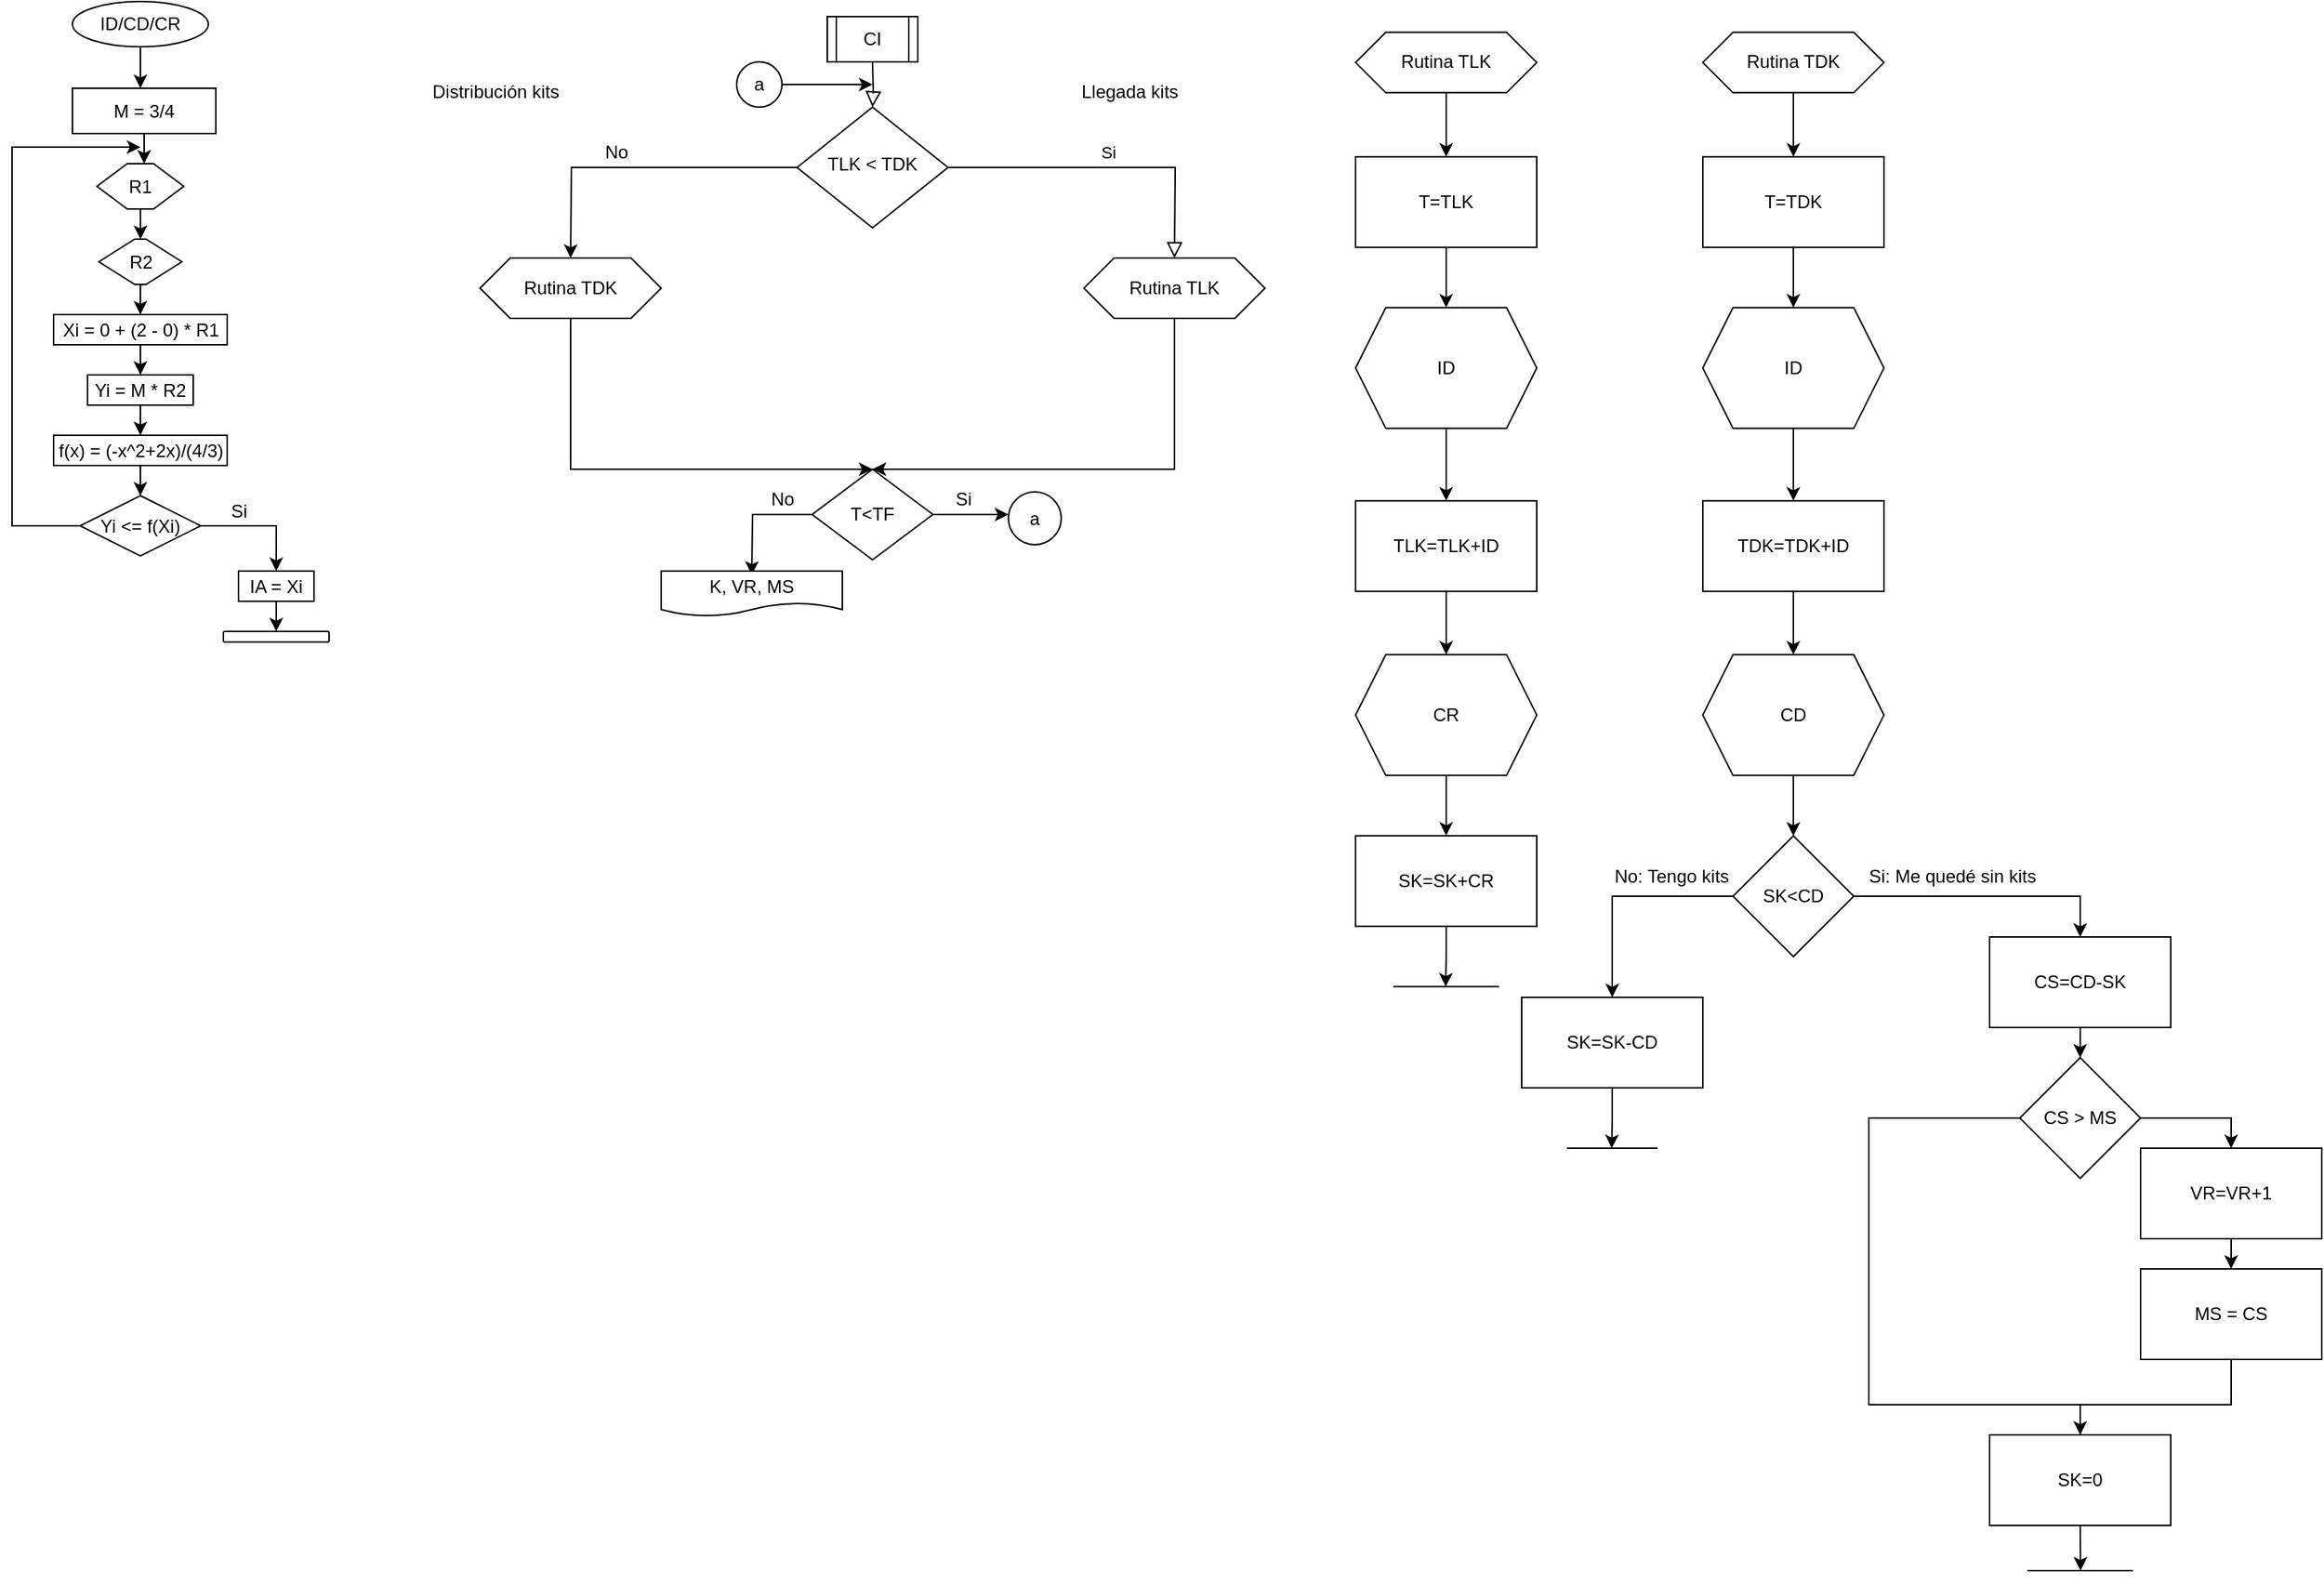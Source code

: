 <mxfile version="15.5.8" type="google"><diagram id="C5RBs43oDa-KdzZeNtuy" name="Page-1"><mxGraphModel dx="1848" dy="551" grid="1" gridSize="10" guides="1" tooltips="1" connect="1" arrows="1" fold="1" page="1" pageScale="1" pageWidth="827" pageHeight="1169" math="0" shadow="0"><root><mxCell id="WIyWlLk6GJQsqaUBKTNV-0"/><mxCell id="WIyWlLk6GJQsqaUBKTNV-1" parent="WIyWlLk6GJQsqaUBKTNV-0"/><mxCell id="tZCatGsbBEVFLlsDOxon-0" style="edgeStyle=orthogonalEdgeStyle;rounded=0;orthogonalLoop=1;jettySize=auto;html=1;" edge="1" parent="WIyWlLk6GJQsqaUBKTNV-1" source="tZCatGsbBEVFLlsDOxon-1"><mxGeometry relative="1" as="geometry"><mxPoint x="-645.0" y="177.5" as="targetPoint"/></mxGeometry></mxCell><mxCell id="tZCatGsbBEVFLlsDOxon-1" value="ID/CD/CR" style="ellipse;whiteSpace=wrap;html=1;" vertex="1" parent="WIyWlLk6GJQsqaUBKTNV-1"><mxGeometry x="-690" y="120" width="90" height="30" as="geometry"/></mxCell><mxCell id="tZCatGsbBEVFLlsDOxon-2" style="edgeStyle=orthogonalEdgeStyle;rounded=0;orthogonalLoop=1;jettySize=auto;html=1;entryX=0.558;entryY=-0.013;entryDx=0;entryDy=0;entryPerimeter=0;" edge="1" parent="WIyWlLk6GJQsqaUBKTNV-1" source="tZCatGsbBEVFLlsDOxon-3" target="tZCatGsbBEVFLlsDOxon-5"><mxGeometry relative="1" as="geometry"/></mxCell><mxCell id="tZCatGsbBEVFLlsDOxon-3" value="M = 3/4" style="whiteSpace=wrap;html=1;" vertex="1" parent="WIyWlLk6GJQsqaUBKTNV-1"><mxGeometry x="-690" y="177.5" width="95" height="30" as="geometry"/></mxCell><mxCell id="tZCatGsbBEVFLlsDOxon-4" style="edgeStyle=orthogonalEdgeStyle;rounded=0;orthogonalLoop=1;jettySize=auto;html=1;" edge="1" parent="WIyWlLk6GJQsqaUBKTNV-1" source="tZCatGsbBEVFLlsDOxon-5"><mxGeometry relative="1" as="geometry"><mxPoint x="-645.0" y="277.5" as="targetPoint"/></mxGeometry></mxCell><mxCell id="tZCatGsbBEVFLlsDOxon-5" value="R1" style="shape=hexagon;perimeter=hexagonPerimeter2;whiteSpace=wrap;html=1;fixedSize=1;" vertex="1" parent="WIyWlLk6GJQsqaUBKTNV-1"><mxGeometry x="-673.75" y="227.5" width="57.5" height="30" as="geometry"/></mxCell><mxCell id="tZCatGsbBEVFLlsDOxon-6" style="edgeStyle=orthogonalEdgeStyle;rounded=0;orthogonalLoop=1;jettySize=auto;html=1;" edge="1" parent="WIyWlLk6GJQsqaUBKTNV-1" source="tZCatGsbBEVFLlsDOxon-7"><mxGeometry relative="1" as="geometry"><mxPoint x="-645.0" y="327.5" as="targetPoint"/></mxGeometry></mxCell><mxCell id="tZCatGsbBEVFLlsDOxon-7" value="R2" style="shape=hexagon;perimeter=hexagonPerimeter2;whiteSpace=wrap;html=1;fixedSize=1;size=23.75;" vertex="1" parent="WIyWlLk6GJQsqaUBKTNV-1"><mxGeometry x="-672.5" y="277.5" width="55" height="30" as="geometry"/></mxCell><mxCell id="tZCatGsbBEVFLlsDOxon-8" style="edgeStyle=orthogonalEdgeStyle;rounded=0;orthogonalLoop=1;jettySize=auto;html=1;" edge="1" parent="WIyWlLk6GJQsqaUBKTNV-1" source="tZCatGsbBEVFLlsDOxon-9"><mxGeometry relative="1" as="geometry"><mxPoint x="-645.0" y="367.5" as="targetPoint"/></mxGeometry></mxCell><mxCell id="tZCatGsbBEVFLlsDOxon-9" value="Xi = 0 + (2 - 0) * R1" style="whiteSpace=wrap;html=1;" vertex="1" parent="WIyWlLk6GJQsqaUBKTNV-1"><mxGeometry x="-702.5" y="327.5" width="115" height="20" as="geometry"/></mxCell><mxCell id="tZCatGsbBEVFLlsDOxon-10" style="edgeStyle=orthogonalEdgeStyle;rounded=0;orthogonalLoop=1;jettySize=auto;html=1;" edge="1" parent="WIyWlLk6GJQsqaUBKTNV-1" source="tZCatGsbBEVFLlsDOxon-11"><mxGeometry relative="1" as="geometry"><mxPoint x="-645.0" y="407.5" as="targetPoint"/></mxGeometry></mxCell><mxCell id="tZCatGsbBEVFLlsDOxon-11" value="Yi = M * R2" style="whiteSpace=wrap;html=1;" vertex="1" parent="WIyWlLk6GJQsqaUBKTNV-1"><mxGeometry x="-680" y="367.5" width="70" height="20" as="geometry"/></mxCell><mxCell id="tZCatGsbBEVFLlsDOxon-12" style="edgeStyle=orthogonalEdgeStyle;rounded=0;orthogonalLoop=1;jettySize=auto;html=1;" edge="1" parent="WIyWlLk6GJQsqaUBKTNV-1" source="tZCatGsbBEVFLlsDOxon-13"><mxGeometry relative="1" as="geometry"><mxPoint x="-645.0" y="447.5" as="targetPoint"/></mxGeometry></mxCell><mxCell id="tZCatGsbBEVFLlsDOxon-13" value="f(x) = (-x^2+2x)/(4/3)" style="whiteSpace=wrap;html=1;" vertex="1" parent="WIyWlLk6GJQsqaUBKTNV-1"><mxGeometry x="-702.5" y="407.5" width="115" height="20" as="geometry"/></mxCell><mxCell id="tZCatGsbBEVFLlsDOxon-14" style="edgeStyle=orthogonalEdgeStyle;rounded=0;orthogonalLoop=1;jettySize=auto;html=1;entryX=0.5;entryY=0;entryDx=0;entryDy=0;" edge="1" parent="WIyWlLk6GJQsqaUBKTNV-1" source="tZCatGsbBEVFLlsDOxon-16" target="tZCatGsbBEVFLlsDOxon-19"><mxGeometry relative="1" as="geometry"><mxPoint x="-550" y="497.5" as="targetPoint"/></mxGeometry></mxCell><mxCell id="tZCatGsbBEVFLlsDOxon-15" style="edgeStyle=orthogonalEdgeStyle;rounded=0;orthogonalLoop=1;jettySize=auto;html=1;" edge="1" parent="WIyWlLk6GJQsqaUBKTNV-1" source="tZCatGsbBEVFLlsDOxon-16"><mxGeometry relative="1" as="geometry"><mxPoint x="-645.0" y="216.5" as="targetPoint"/><Array as="points"><mxPoint x="-730" y="467.5"/><mxPoint x="-730" y="216.5"/></Array></mxGeometry></mxCell><mxCell id="tZCatGsbBEVFLlsDOxon-16" value="Yi &amp;lt;= f(Xi)" style="rhombus;whiteSpace=wrap;html=1;" vertex="1" parent="WIyWlLk6GJQsqaUBKTNV-1"><mxGeometry x="-685" y="447.5" width="80" height="40" as="geometry"/></mxCell><mxCell id="tZCatGsbBEVFLlsDOxon-17" value="Si" style="text;html=1;align=center;verticalAlign=middle;resizable=0;points=[];autosize=1;strokeColor=none;" vertex="1" parent="WIyWlLk6GJQsqaUBKTNV-1"><mxGeometry x="-595" y="447.5" width="30" height="20" as="geometry"/></mxCell><mxCell id="tZCatGsbBEVFLlsDOxon-18" style="edgeStyle=orthogonalEdgeStyle;rounded=0;orthogonalLoop=1;jettySize=auto;html=1;" edge="1" parent="WIyWlLk6GJQsqaUBKTNV-1" source="tZCatGsbBEVFLlsDOxon-19"><mxGeometry relative="1" as="geometry"><mxPoint x="-555.0" y="537.5" as="targetPoint"/></mxGeometry></mxCell><mxCell id="tZCatGsbBEVFLlsDOxon-19" value="IA = Xi" style="whiteSpace=wrap;html=1;" vertex="1" parent="WIyWlLk6GJQsqaUBKTNV-1"><mxGeometry x="-580" y="497.5" width="50" height="20" as="geometry"/></mxCell><mxCell id="tZCatGsbBEVFLlsDOxon-20" value="" style="rounded=1;whiteSpace=wrap;html=1;" vertex="1" parent="WIyWlLk6GJQsqaUBKTNV-1"><mxGeometry x="-590" y="537.5" width="70" height="7" as="geometry"/></mxCell><mxCell id="tZCatGsbBEVFLlsDOxon-21" value="" style="rounded=0;html=1;jettySize=auto;orthogonalLoop=1;fontSize=11;endArrow=block;endFill=0;endSize=8;strokeWidth=1;shadow=0;labelBackgroundColor=none;edgeStyle=orthogonalEdgeStyle;" edge="1" parent="WIyWlLk6GJQsqaUBKTNV-1" target="tZCatGsbBEVFLlsDOxon-24"><mxGeometry relative="1" as="geometry"><mxPoint x="-160.0" y="160" as="sourcePoint"/></mxGeometry></mxCell><mxCell id="tZCatGsbBEVFLlsDOxon-22" value="Si" style="edgeStyle=orthogonalEdgeStyle;rounded=0;html=1;jettySize=auto;orthogonalLoop=1;fontSize=11;endArrow=block;endFill=0;endSize=8;strokeWidth=1;shadow=0;labelBackgroundColor=none;" edge="1" parent="WIyWlLk6GJQsqaUBKTNV-1" source="tZCatGsbBEVFLlsDOxon-24"><mxGeometry y="10" relative="1" as="geometry"><mxPoint as="offset"/><mxPoint x="40.0" y="290" as="targetPoint"/></mxGeometry></mxCell><mxCell id="tZCatGsbBEVFLlsDOxon-23" style="edgeStyle=orthogonalEdgeStyle;rounded=0;orthogonalLoop=1;jettySize=auto;html=1;entryX=0.5;entryY=0;entryDx=0;entryDy=0;" edge="1" parent="WIyWlLk6GJQsqaUBKTNV-1" source="tZCatGsbBEVFLlsDOxon-24"><mxGeometry relative="1" as="geometry"><mxPoint x="-360.0" y="290" as="targetPoint"/></mxGeometry></mxCell><mxCell id="tZCatGsbBEVFLlsDOxon-24" value="TLK &amp;lt; TDK" style="rhombus;whiteSpace=wrap;html=1;shadow=0;fontFamily=Helvetica;fontSize=12;align=center;strokeWidth=1;spacing=6;spacingTop=-4;" vertex="1" parent="WIyWlLk6GJQsqaUBKTNV-1"><mxGeometry x="-210" y="190" width="100" height="80" as="geometry"/></mxCell><mxCell id="tZCatGsbBEVFLlsDOxon-25" style="edgeStyle=orthogonalEdgeStyle;rounded=0;orthogonalLoop=1;jettySize=auto;html=1;entryX=0.5;entryY=0;entryDx=0;entryDy=0;" edge="1" parent="WIyWlLk6GJQsqaUBKTNV-1" target="tZCatGsbBEVFLlsDOxon-30"><mxGeometry relative="1" as="geometry"><mxPoint x="-110" y="430" as="targetPoint"/><mxPoint x="40.0" y="330" as="sourcePoint"/><Array as="points"><mxPoint x="40" y="430"/></Array></mxGeometry></mxCell><mxCell id="tZCatGsbBEVFLlsDOxon-26" value="No" style="text;html=1;align=center;verticalAlign=middle;resizable=0;points=[];autosize=1;strokeColor=none;" vertex="1" parent="WIyWlLk6GJQsqaUBKTNV-1"><mxGeometry x="-345" y="210" width="30" height="20" as="geometry"/></mxCell><mxCell id="tZCatGsbBEVFLlsDOxon-27" style="edgeStyle=orthogonalEdgeStyle;rounded=0;orthogonalLoop=1;jettySize=auto;html=1;entryX=0.5;entryY=0;entryDx=0;entryDy=0;" edge="1" parent="WIyWlLk6GJQsqaUBKTNV-1" target="tZCatGsbBEVFLlsDOxon-30"><mxGeometry relative="1" as="geometry"><mxPoint x="-250" y="430" as="targetPoint"/><mxPoint x="-360.0" y="330" as="sourcePoint"/><Array as="points"><mxPoint x="-360" y="430"/><mxPoint x="-160" y="430"/></Array></mxGeometry></mxCell><mxCell id="tZCatGsbBEVFLlsDOxon-28" style="edgeStyle=orthogonalEdgeStyle;rounded=0;orthogonalLoop=1;jettySize=auto;html=1;" edge="1" parent="WIyWlLk6GJQsqaUBKTNV-1" source="tZCatGsbBEVFLlsDOxon-30"><mxGeometry relative="1" as="geometry"><mxPoint x="-70.0" y="460" as="targetPoint"/></mxGeometry></mxCell><mxCell id="tZCatGsbBEVFLlsDOxon-29" style="edgeStyle=orthogonalEdgeStyle;rounded=0;orthogonalLoop=1;jettySize=auto;html=1;" edge="1" parent="WIyWlLk6GJQsqaUBKTNV-1" source="tZCatGsbBEVFLlsDOxon-30"><mxGeometry relative="1" as="geometry"><mxPoint x="-240.0" y="500" as="targetPoint"/></mxGeometry></mxCell><mxCell id="tZCatGsbBEVFLlsDOxon-30" value="T&amp;lt;TF" style="rhombus;whiteSpace=wrap;html=1;" vertex="1" parent="WIyWlLk6GJQsqaUBKTNV-1"><mxGeometry x="-200" y="430" width="80" height="60" as="geometry"/></mxCell><mxCell id="tZCatGsbBEVFLlsDOxon-31" value="Si" style="text;html=1;align=center;verticalAlign=middle;resizable=0;points=[];autosize=1;strokeColor=none;" vertex="1" parent="WIyWlLk6GJQsqaUBKTNV-1"><mxGeometry x="-115" y="440" width="30" height="20" as="geometry"/></mxCell><mxCell id="tZCatGsbBEVFLlsDOxon-32" value="a" style="ellipse;whiteSpace=wrap;html=1;aspect=fixed;" vertex="1" parent="WIyWlLk6GJQsqaUBKTNV-1"><mxGeometry x="-70" y="445" width="35" height="35" as="geometry"/></mxCell><mxCell id="tZCatGsbBEVFLlsDOxon-33" style="edgeStyle=orthogonalEdgeStyle;rounded=0;orthogonalLoop=1;jettySize=auto;html=1;" edge="1" parent="WIyWlLk6GJQsqaUBKTNV-1" source="tZCatGsbBEVFLlsDOxon-34"><mxGeometry relative="1" as="geometry"><mxPoint x="-160.0" y="175" as="targetPoint"/></mxGeometry></mxCell><mxCell id="tZCatGsbBEVFLlsDOxon-34" value="a" style="ellipse;whiteSpace=wrap;html=1;aspect=fixed;" vertex="1" parent="WIyWlLk6GJQsqaUBKTNV-1"><mxGeometry x="-250" y="160" width="30" height="30" as="geometry"/></mxCell><mxCell id="tZCatGsbBEVFLlsDOxon-37" value="K, VR, MS" style="shape=document;whiteSpace=wrap;html=1;boundedLbl=1;" vertex="1" parent="WIyWlLk6GJQsqaUBKTNV-1"><mxGeometry x="-300" y="497.5" width="120" height="30" as="geometry"/></mxCell><mxCell id="tZCatGsbBEVFLlsDOxon-38" value="Rutina TDK" style="shape=hexagon;perimeter=hexagonPerimeter2;whiteSpace=wrap;html=1;fixedSize=1;" vertex="1" parent="WIyWlLk6GJQsqaUBKTNV-1"><mxGeometry x="-420" y="290" width="120" height="40" as="geometry"/></mxCell><mxCell id="tZCatGsbBEVFLlsDOxon-39" value="Rutina TLK" style="shape=hexagon;perimeter=hexagonPerimeter2;whiteSpace=wrap;html=1;fixedSize=1;" vertex="1" parent="WIyWlLk6GJQsqaUBKTNV-1"><mxGeometry x="-20" y="290" width="120" height="40" as="geometry"/></mxCell><mxCell id="tZCatGsbBEVFLlsDOxon-40" value="CI" style="shape=process;whiteSpace=wrap;html=1;backgroundOutline=1;" vertex="1" parent="WIyWlLk6GJQsqaUBKTNV-1"><mxGeometry x="-190" y="130" width="60" height="30" as="geometry"/></mxCell><mxCell id="tZCatGsbBEVFLlsDOxon-41" value="No" style="text;html=1;align=center;verticalAlign=middle;resizable=0;points=[];autosize=1;strokeColor=none;" vertex="1" parent="WIyWlLk6GJQsqaUBKTNV-1"><mxGeometry x="-235" y="440" width="30" height="20" as="geometry"/></mxCell><mxCell id="tZCatGsbBEVFLlsDOxon-42" value="Llegada kits" style="text;html=1;align=center;verticalAlign=middle;resizable=0;points=[];autosize=1;strokeColor=none;fillColor=none;" vertex="1" parent="WIyWlLk6GJQsqaUBKTNV-1"><mxGeometry x="-30" y="170" width="80" height="20" as="geometry"/></mxCell><mxCell id="tZCatGsbBEVFLlsDOxon-43" value="Distribución kits" style="text;html=1;align=center;verticalAlign=middle;resizable=0;points=[];autosize=1;strokeColor=none;fillColor=none;" vertex="1" parent="WIyWlLk6GJQsqaUBKTNV-1"><mxGeometry x="-460" y="170" width="100" height="20" as="geometry"/></mxCell><mxCell id="tZCatGsbBEVFLlsDOxon-46" style="edgeStyle=orthogonalEdgeStyle;rounded=0;orthogonalLoop=1;jettySize=auto;html=1;exitX=0.5;exitY=1;exitDx=0;exitDy=0;" edge="1" parent="WIyWlLk6GJQsqaUBKTNV-1" source="tZCatGsbBEVFLlsDOxon-44" target="tZCatGsbBEVFLlsDOxon-45"><mxGeometry relative="1" as="geometry"/></mxCell><mxCell id="tZCatGsbBEVFLlsDOxon-44" value="Rutina TLK" style="shape=hexagon;perimeter=hexagonPerimeter2;whiteSpace=wrap;html=1;fixedSize=1;" vertex="1" parent="WIyWlLk6GJQsqaUBKTNV-1"><mxGeometry x="160" y="140.42" width="120" height="40" as="geometry"/></mxCell><mxCell id="tZCatGsbBEVFLlsDOxon-48" style="edgeStyle=orthogonalEdgeStyle;rounded=0;orthogonalLoop=1;jettySize=auto;html=1;exitX=0.5;exitY=1;exitDx=0;exitDy=0;entryX=0.5;entryY=0;entryDx=0;entryDy=0;" edge="1" parent="WIyWlLk6GJQsqaUBKTNV-1" source="tZCatGsbBEVFLlsDOxon-45" target="tZCatGsbBEVFLlsDOxon-47"><mxGeometry relative="1" as="geometry"/></mxCell><mxCell id="tZCatGsbBEVFLlsDOxon-45" value="T=TLK" style="rounded=0;whiteSpace=wrap;html=1;" vertex="1" parent="WIyWlLk6GJQsqaUBKTNV-1"><mxGeometry x="160" y="222.92" width="120" height="60" as="geometry"/></mxCell><mxCell id="tZCatGsbBEVFLlsDOxon-50" style="edgeStyle=orthogonalEdgeStyle;rounded=0;orthogonalLoop=1;jettySize=auto;html=1;exitX=0.5;exitY=1;exitDx=0;exitDy=0;entryX=0.5;entryY=0;entryDx=0;entryDy=0;" edge="1" parent="WIyWlLk6GJQsqaUBKTNV-1" source="tZCatGsbBEVFLlsDOxon-47" target="tZCatGsbBEVFLlsDOxon-49"><mxGeometry relative="1" as="geometry"/></mxCell><mxCell id="tZCatGsbBEVFLlsDOxon-47" value="ID" style="shape=hexagon;perimeter=hexagonPerimeter2;whiteSpace=wrap;html=1;fixedSize=1;" vertex="1" parent="WIyWlLk6GJQsqaUBKTNV-1"><mxGeometry x="160" y="322.92" width="120" height="80" as="geometry"/></mxCell><mxCell id="tZCatGsbBEVFLlsDOxon-52" style="edgeStyle=orthogonalEdgeStyle;rounded=0;orthogonalLoop=1;jettySize=auto;html=1;exitX=0.5;exitY=1;exitDx=0;exitDy=0;entryX=0.5;entryY=0;entryDx=0;entryDy=0;" edge="1" parent="WIyWlLk6GJQsqaUBKTNV-1" source="tZCatGsbBEVFLlsDOxon-49" target="tZCatGsbBEVFLlsDOxon-51"><mxGeometry relative="1" as="geometry"/></mxCell><mxCell id="tZCatGsbBEVFLlsDOxon-49" value="TLK=TLK+ID" style="rounded=0;whiteSpace=wrap;html=1;" vertex="1" parent="WIyWlLk6GJQsqaUBKTNV-1"><mxGeometry x="160" y="450.92" width="120" height="60" as="geometry"/></mxCell><mxCell id="tZCatGsbBEVFLlsDOxon-54" style="edgeStyle=orthogonalEdgeStyle;rounded=0;orthogonalLoop=1;jettySize=auto;html=1;exitX=0.5;exitY=1;exitDx=0;exitDy=0;entryX=0.5;entryY=0;entryDx=0;entryDy=0;" edge="1" parent="WIyWlLk6GJQsqaUBKTNV-1" source="tZCatGsbBEVFLlsDOxon-51" target="tZCatGsbBEVFLlsDOxon-53"><mxGeometry relative="1" as="geometry"/></mxCell><mxCell id="tZCatGsbBEVFLlsDOxon-51" value="CR" style="shape=hexagon;perimeter=hexagonPerimeter2;whiteSpace=wrap;html=1;fixedSize=1;" vertex="1" parent="WIyWlLk6GJQsqaUBKTNV-1"><mxGeometry x="160" y="552.92" width="120" height="80" as="geometry"/></mxCell><mxCell id="tZCatGsbBEVFLlsDOxon-56" style="edgeStyle=orthogonalEdgeStyle;rounded=0;orthogonalLoop=1;jettySize=auto;html=1;exitX=0.5;exitY=1;exitDx=0;exitDy=0;" edge="1" parent="WIyWlLk6GJQsqaUBKTNV-1" source="tZCatGsbBEVFLlsDOxon-53"><mxGeometry relative="1" as="geometry"><mxPoint x="219.647" y="772.92" as="targetPoint"/></mxGeometry></mxCell><mxCell id="tZCatGsbBEVFLlsDOxon-53" value="SK=SK+CR" style="rounded=0;whiteSpace=wrap;html=1;" vertex="1" parent="WIyWlLk6GJQsqaUBKTNV-1"><mxGeometry x="160" y="672.92" width="120" height="60" as="geometry"/></mxCell><mxCell id="tZCatGsbBEVFLlsDOxon-55" value="" style="endArrow=none;html=1;rounded=0;" edge="1" parent="WIyWlLk6GJQsqaUBKTNV-1"><mxGeometry width="50" height="50" relative="1" as="geometry"><mxPoint x="185" y="772.92" as="sourcePoint"/><mxPoint x="255" y="772.92" as="targetPoint"/></mxGeometry></mxCell><mxCell id="tZCatGsbBEVFLlsDOxon-60" style="edgeStyle=orthogonalEdgeStyle;rounded=0;orthogonalLoop=1;jettySize=auto;html=1;exitX=0.5;exitY=1;exitDx=0;exitDy=0;entryX=0.5;entryY=0;entryDx=0;entryDy=0;" edge="1" parent="WIyWlLk6GJQsqaUBKTNV-1" source="tZCatGsbBEVFLlsDOxon-57" target="tZCatGsbBEVFLlsDOxon-58"><mxGeometry relative="1" as="geometry"/></mxCell><mxCell id="tZCatGsbBEVFLlsDOxon-57" value="Rutina TDK" style="shape=hexagon;perimeter=hexagonPerimeter2;whiteSpace=wrap;html=1;fixedSize=1;" vertex="1" parent="WIyWlLk6GJQsqaUBKTNV-1"><mxGeometry x="390" y="140.42" width="120" height="40" as="geometry"/></mxCell><mxCell id="tZCatGsbBEVFLlsDOxon-62" style="edgeStyle=orthogonalEdgeStyle;rounded=0;orthogonalLoop=1;jettySize=auto;html=1;exitX=0.5;exitY=1;exitDx=0;exitDy=0;entryX=0.5;entryY=0;entryDx=0;entryDy=0;" edge="1" parent="WIyWlLk6GJQsqaUBKTNV-1" source="tZCatGsbBEVFLlsDOxon-58" target="tZCatGsbBEVFLlsDOxon-61"><mxGeometry relative="1" as="geometry"/></mxCell><mxCell id="tZCatGsbBEVFLlsDOxon-58" value="T=TDK" style="rounded=0;whiteSpace=wrap;html=1;" vertex="1" parent="WIyWlLk6GJQsqaUBKTNV-1"><mxGeometry x="390" y="222.92" width="120" height="60" as="geometry"/></mxCell><mxCell id="tZCatGsbBEVFLlsDOxon-64" style="edgeStyle=orthogonalEdgeStyle;rounded=0;orthogonalLoop=1;jettySize=auto;html=1;exitX=0.5;exitY=1;exitDx=0;exitDy=0;entryX=0.5;entryY=0;entryDx=0;entryDy=0;" edge="1" parent="WIyWlLk6GJQsqaUBKTNV-1" source="tZCatGsbBEVFLlsDOxon-61" target="tZCatGsbBEVFLlsDOxon-63"><mxGeometry relative="1" as="geometry"/></mxCell><mxCell id="tZCatGsbBEVFLlsDOxon-61" value="ID" style="shape=hexagon;perimeter=hexagonPerimeter2;whiteSpace=wrap;html=1;fixedSize=1;" vertex="1" parent="WIyWlLk6GJQsqaUBKTNV-1"><mxGeometry x="390" y="322.92" width="120" height="80" as="geometry"/></mxCell><mxCell id="tZCatGsbBEVFLlsDOxon-66" style="edgeStyle=orthogonalEdgeStyle;rounded=0;orthogonalLoop=1;jettySize=auto;html=1;exitX=0.5;exitY=1;exitDx=0;exitDy=0;entryX=0.5;entryY=0;entryDx=0;entryDy=0;" edge="1" parent="WIyWlLk6GJQsqaUBKTNV-1" source="tZCatGsbBEVFLlsDOxon-63" target="tZCatGsbBEVFLlsDOxon-65"><mxGeometry relative="1" as="geometry"/></mxCell><mxCell id="tZCatGsbBEVFLlsDOxon-63" value="TDK=TDK+ID" style="rounded=0;whiteSpace=wrap;html=1;" vertex="1" parent="WIyWlLk6GJQsqaUBKTNV-1"><mxGeometry x="390" y="450.92" width="120" height="60" as="geometry"/></mxCell><mxCell id="tZCatGsbBEVFLlsDOxon-68" style="edgeStyle=orthogonalEdgeStyle;rounded=0;orthogonalLoop=1;jettySize=auto;html=1;exitX=0.5;exitY=1;exitDx=0;exitDy=0;entryX=0.5;entryY=0;entryDx=0;entryDy=0;" edge="1" parent="WIyWlLk6GJQsqaUBKTNV-1" source="tZCatGsbBEVFLlsDOxon-65" target="tZCatGsbBEVFLlsDOxon-67"><mxGeometry relative="1" as="geometry"/></mxCell><mxCell id="tZCatGsbBEVFLlsDOxon-65" value="CD" style="shape=hexagon;perimeter=hexagonPerimeter2;whiteSpace=wrap;html=1;fixedSize=1;" vertex="1" parent="WIyWlLk6GJQsqaUBKTNV-1"><mxGeometry x="390" y="552.92" width="120" height="80" as="geometry"/></mxCell><mxCell id="tZCatGsbBEVFLlsDOxon-70" style="edgeStyle=orthogonalEdgeStyle;rounded=0;orthogonalLoop=1;jettySize=auto;html=1;exitX=1;exitY=0.5;exitDx=0;exitDy=0;entryX=0.5;entryY=0;entryDx=0;entryDy=0;" edge="1" parent="WIyWlLk6GJQsqaUBKTNV-1" source="tZCatGsbBEVFLlsDOxon-67" target="tZCatGsbBEVFLlsDOxon-69"><mxGeometry relative="1" as="geometry"/></mxCell><mxCell id="tZCatGsbBEVFLlsDOxon-73" style="edgeStyle=orthogonalEdgeStyle;rounded=0;orthogonalLoop=1;jettySize=auto;html=1;exitX=0;exitY=0.5;exitDx=0;exitDy=0;entryX=0.5;entryY=0;entryDx=0;entryDy=0;" edge="1" parent="WIyWlLk6GJQsqaUBKTNV-1" source="tZCatGsbBEVFLlsDOxon-67" target="tZCatGsbBEVFLlsDOxon-72"><mxGeometry relative="1" as="geometry"/></mxCell><mxCell id="tZCatGsbBEVFLlsDOxon-67" value="SK&amp;lt;CD" style="rhombus;whiteSpace=wrap;html=1;" vertex="1" parent="WIyWlLk6GJQsqaUBKTNV-1"><mxGeometry x="410" y="673" width="80" height="80" as="geometry"/></mxCell><mxCell id="tZCatGsbBEVFLlsDOxon-77" style="edgeStyle=orthogonalEdgeStyle;rounded=0;orthogonalLoop=1;jettySize=auto;html=1;exitX=0.5;exitY=1;exitDx=0;exitDy=0;entryX=0.5;entryY=0;entryDx=0;entryDy=0;" edge="1" parent="WIyWlLk6GJQsqaUBKTNV-1" source="tZCatGsbBEVFLlsDOxon-69" target="tZCatGsbBEVFLlsDOxon-75"><mxGeometry relative="1" as="geometry"/></mxCell><mxCell id="tZCatGsbBEVFLlsDOxon-69" value="CS=CD-SK" style="rounded=0;whiteSpace=wrap;html=1;" vertex="1" parent="WIyWlLk6GJQsqaUBKTNV-1"><mxGeometry x="580" y="740" width="120" height="60" as="geometry"/></mxCell><mxCell id="tZCatGsbBEVFLlsDOxon-71" value="Si: Me quedé sin kits" style="text;html=1;align=center;verticalAlign=middle;resizable=0;points=[];autosize=1;strokeColor=none;fillColor=none;" vertex="1" parent="WIyWlLk6GJQsqaUBKTNV-1"><mxGeometry x="490" y="690" width="130" height="20" as="geometry"/></mxCell><mxCell id="tZCatGsbBEVFLlsDOxon-88" style="edgeStyle=orthogonalEdgeStyle;rounded=0;orthogonalLoop=1;jettySize=auto;html=1;exitX=0.5;exitY=1;exitDx=0;exitDy=0;" edge="1" parent="WIyWlLk6GJQsqaUBKTNV-1" source="tZCatGsbBEVFLlsDOxon-72"><mxGeometry relative="1" as="geometry"><mxPoint x="329.647" y="880" as="targetPoint"/></mxGeometry></mxCell><mxCell id="tZCatGsbBEVFLlsDOxon-72" value="SK=SK-CD" style="rounded=0;whiteSpace=wrap;html=1;" vertex="1" parent="WIyWlLk6GJQsqaUBKTNV-1"><mxGeometry x="270" y="780" width="120" height="60" as="geometry"/></mxCell><mxCell id="tZCatGsbBEVFLlsDOxon-74" value="No: Tengo kits" style="text;html=1;align=center;verticalAlign=middle;resizable=0;points=[];autosize=1;strokeColor=none;fillColor=none;" vertex="1" parent="WIyWlLk6GJQsqaUBKTNV-1"><mxGeometry x="324" y="690" width="90" height="20" as="geometry"/></mxCell><mxCell id="tZCatGsbBEVFLlsDOxon-80" style="edgeStyle=orthogonalEdgeStyle;rounded=0;orthogonalLoop=1;jettySize=auto;html=1;exitX=0;exitY=0.5;exitDx=0;exitDy=0;entryX=0.5;entryY=0;entryDx=0;entryDy=0;" edge="1" parent="WIyWlLk6GJQsqaUBKTNV-1" source="tZCatGsbBEVFLlsDOxon-75" target="tZCatGsbBEVFLlsDOxon-79"><mxGeometry relative="1" as="geometry"><Array as="points"><mxPoint x="500" y="860"/><mxPoint x="500" y="1050"/><mxPoint x="640" y="1050"/></Array></mxGeometry></mxCell><mxCell id="tZCatGsbBEVFLlsDOxon-83" style="edgeStyle=orthogonalEdgeStyle;rounded=0;orthogonalLoop=1;jettySize=auto;html=1;exitX=1;exitY=0.5;exitDx=0;exitDy=0;entryX=0.5;entryY=0;entryDx=0;entryDy=0;" edge="1" parent="WIyWlLk6GJQsqaUBKTNV-1" source="tZCatGsbBEVFLlsDOxon-75" target="tZCatGsbBEVFLlsDOxon-82"><mxGeometry relative="1" as="geometry"/></mxCell><mxCell id="tZCatGsbBEVFLlsDOxon-75" value="CS &amp;gt; MS" style="rhombus;whiteSpace=wrap;html=1;" vertex="1" parent="WIyWlLk6GJQsqaUBKTNV-1"><mxGeometry x="600" y="820" width="80" height="80" as="geometry"/></mxCell><mxCell id="tZCatGsbBEVFLlsDOxon-81" style="edgeStyle=orthogonalEdgeStyle;rounded=0;orthogonalLoop=1;jettySize=auto;html=1;exitX=0.5;exitY=1;exitDx=0;exitDy=0;" edge="1" parent="WIyWlLk6GJQsqaUBKTNV-1" source="tZCatGsbBEVFLlsDOxon-76"><mxGeometry relative="1" as="geometry"><mxPoint x="640.0" y="1120" as="targetPoint"/><Array as="points"><mxPoint x="740" y="1050"/><mxPoint x="640" y="1050"/></Array></mxGeometry></mxCell><mxCell id="tZCatGsbBEVFLlsDOxon-76" value="MS = CS" style="rounded=0;whiteSpace=wrap;html=1;" vertex="1" parent="WIyWlLk6GJQsqaUBKTNV-1"><mxGeometry x="680" y="960" width="120" height="60" as="geometry"/></mxCell><mxCell id="tZCatGsbBEVFLlsDOxon-89" style="edgeStyle=orthogonalEdgeStyle;rounded=0;orthogonalLoop=1;jettySize=auto;html=1;exitX=0.5;exitY=1;exitDx=0;exitDy=0;" edge="1" parent="WIyWlLk6GJQsqaUBKTNV-1" source="tZCatGsbBEVFLlsDOxon-79"><mxGeometry relative="1" as="geometry"><mxPoint x="640.235" y="1160" as="targetPoint"/></mxGeometry></mxCell><mxCell id="tZCatGsbBEVFLlsDOxon-79" value="SK=0" style="rounded=0;whiteSpace=wrap;html=1;" vertex="1" parent="WIyWlLk6GJQsqaUBKTNV-1"><mxGeometry x="580" y="1070" width="120" height="60" as="geometry"/></mxCell><mxCell id="tZCatGsbBEVFLlsDOxon-84" style="edgeStyle=orthogonalEdgeStyle;rounded=0;orthogonalLoop=1;jettySize=auto;html=1;exitX=0.5;exitY=1;exitDx=0;exitDy=0;entryX=0.5;entryY=0;entryDx=0;entryDy=0;" edge="1" parent="WIyWlLk6GJQsqaUBKTNV-1" source="tZCatGsbBEVFLlsDOxon-82" target="tZCatGsbBEVFLlsDOxon-76"><mxGeometry relative="1" as="geometry"/></mxCell><mxCell id="tZCatGsbBEVFLlsDOxon-82" value="VR=VR+1" style="rounded=0;whiteSpace=wrap;html=1;" vertex="1" parent="WIyWlLk6GJQsqaUBKTNV-1"><mxGeometry x="680" y="880" width="120" height="60" as="geometry"/></mxCell><mxCell id="tZCatGsbBEVFLlsDOxon-85" value="" style="endArrow=none;html=1;rounded=0;" edge="1" parent="WIyWlLk6GJQsqaUBKTNV-1"><mxGeometry width="50" height="50" relative="1" as="geometry"><mxPoint x="605" y="1160" as="sourcePoint"/><mxPoint x="675" y="1160" as="targetPoint"/></mxGeometry></mxCell><mxCell id="tZCatGsbBEVFLlsDOxon-87" value="" style="endArrow=none;html=1;rounded=0;" edge="1" parent="WIyWlLk6GJQsqaUBKTNV-1"><mxGeometry width="50" height="50" relative="1" as="geometry"><mxPoint x="300" y="880" as="sourcePoint"/><mxPoint x="360" y="880" as="targetPoint"/></mxGeometry></mxCell></root></mxGraphModel></diagram></mxfile>